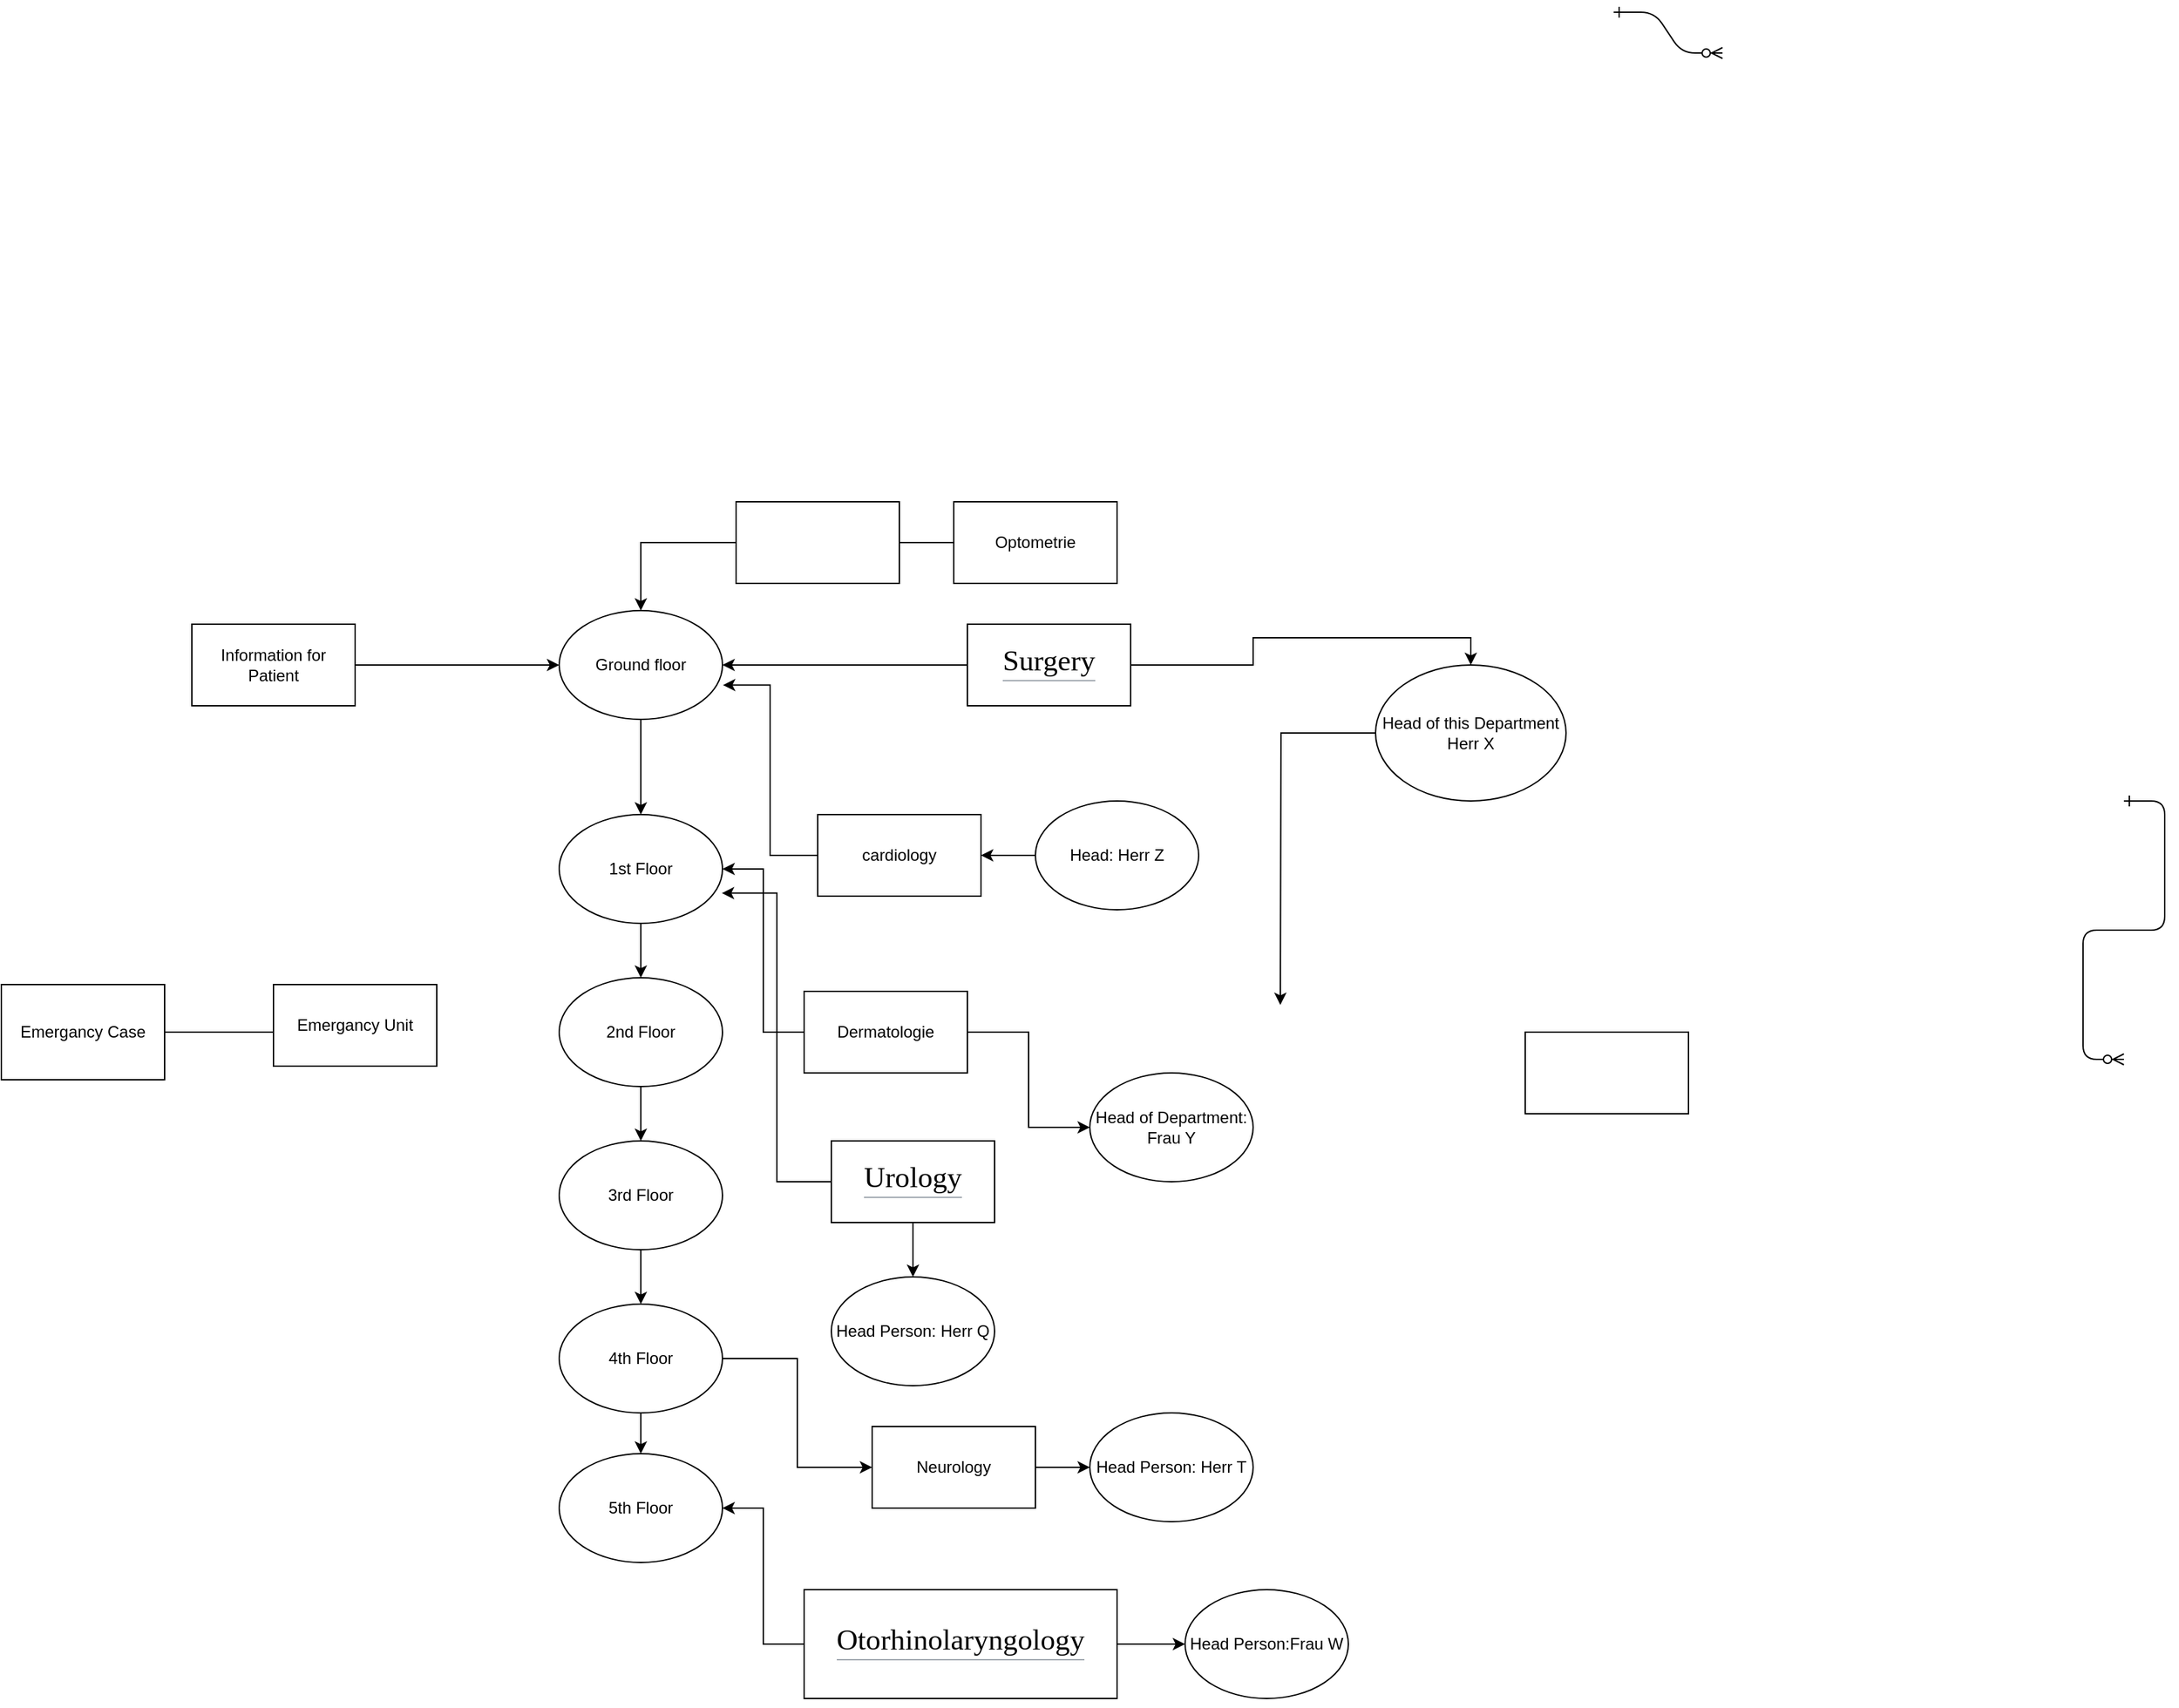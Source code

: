 <mxfile version="14.5.1" type="device"><diagram id="R2lEEEUBdFMjLlhIrx00" name="Page-1"><mxGraphModel dx="2052" dy="1695" grid="1" gridSize="10" guides="1" tooltips="1" connect="1" arrows="1" fold="1" page="1" pageScale="1" pageWidth="850" pageHeight="1100" math="0" shadow="0" extFonts="Permanent Marker^https://fonts.googleapis.com/css?family=Permanent+Marker"><root><mxCell id="0"/><mxCell id="1" parent="0"/><mxCell id="C-vyLk0tnHw3VtMMgP7b-1" value="" style="edgeStyle=entityRelationEdgeStyle;endArrow=ERzeroToMany;startArrow=ERone;endFill=1;startFill=0;" parent="1" edge="1"><mxGeometry width="100" height="100" relative="1" as="geometry"><mxPoint x="405" y="-380" as="sourcePoint"/><mxPoint x="485" y="-350" as="targetPoint"/></mxGeometry></mxCell><mxCell id="C-vyLk0tnHw3VtMMgP7b-12" value="" style="edgeStyle=entityRelationEdgeStyle;endArrow=ERzeroToMany;startArrow=ERone;endFill=1;startFill=0;" parent="1" edge="1"><mxGeometry width="100" height="100" relative="1" as="geometry"><mxPoint x="780" y="200" as="sourcePoint"/><mxPoint x="780" y="390" as="targetPoint"/></mxGeometry></mxCell><mxCell id="jUTUyWdpoJ4dByFYasT1-13" style="edgeStyle=orthogonalEdgeStyle;rounded=0;orthogonalLoop=1;jettySize=auto;html=1;entryX=0;entryY=0.5;entryDx=0;entryDy=0;" edge="1" parent="1" source="jUTUyWdpoJ4dByFYasT1-3" target="jUTUyWdpoJ4dByFYasT1-12"><mxGeometry relative="1" as="geometry"/></mxCell><mxCell id="jUTUyWdpoJ4dByFYasT1-42" style="edgeStyle=orthogonalEdgeStyle;rounded=0;orthogonalLoop=1;jettySize=auto;html=1;exitX=0;exitY=0.5;exitDx=0;exitDy=0;entryX=1;entryY=0.5;entryDx=0;entryDy=0;" edge="1" parent="1" source="jUTUyWdpoJ4dByFYasT1-3" target="jUTUyWdpoJ4dByFYasT1-27"><mxGeometry relative="1" as="geometry"/></mxCell><mxCell id="jUTUyWdpoJ4dByFYasT1-3" value="Dermatologie" style="rounded=0;whiteSpace=wrap;html=1;" vertex="1" parent="1"><mxGeometry x="-190" y="340" width="120" height="60" as="geometry"/></mxCell><mxCell id="jUTUyWdpoJ4dByFYasT1-18" style="edgeStyle=orthogonalEdgeStyle;rounded=0;orthogonalLoop=1;jettySize=auto;html=1;entryX=0.5;entryY=0;entryDx=0;entryDy=0;" edge="1" parent="1" source="jUTUyWdpoJ4dByFYasT1-4" target="jUTUyWdpoJ4dByFYasT1-16"><mxGeometry relative="1" as="geometry"/></mxCell><mxCell id="jUTUyWdpoJ4dByFYasT1-4" value="Optometrie" style="rounded=0;whiteSpace=wrap;html=1;" vertex="1" parent="1"><mxGeometry x="-80" y="-20" width="120" height="60" as="geometry"/></mxCell><mxCell id="jUTUyWdpoJ4dByFYasT1-54" style="edgeStyle=orthogonalEdgeStyle;rounded=0;orthogonalLoop=1;jettySize=auto;html=1;exitX=1;exitY=0.5;exitDx=0;exitDy=0;entryX=0;entryY=0.5;entryDx=0;entryDy=0;" edge="1" parent="1" source="jUTUyWdpoJ4dByFYasT1-5" target="jUTUyWdpoJ4dByFYasT1-52"><mxGeometry relative="1" as="geometry"/></mxCell><mxCell id="jUTUyWdpoJ4dByFYasT1-5" value="Neurology" style="rounded=0;whiteSpace=wrap;html=1;" vertex="1" parent="1"><mxGeometry x="-140" y="660" width="120" height="60" as="geometry"/></mxCell><mxCell id="jUTUyWdpoJ4dByFYasT1-47" style="edgeStyle=orthogonalEdgeStyle;rounded=0;orthogonalLoop=1;jettySize=auto;html=1;entryX=1;entryY=0.5;entryDx=0;entryDy=0;" edge="1" parent="1" source="jUTUyWdpoJ4dByFYasT1-7" target="jUTUyWdpoJ4dByFYasT1-37"><mxGeometry relative="1" as="geometry"/></mxCell><mxCell id="jUTUyWdpoJ4dByFYasT1-49" style="edgeStyle=orthogonalEdgeStyle;rounded=0;orthogonalLoop=1;jettySize=auto;html=1;exitX=1;exitY=0.5;exitDx=0;exitDy=0;" edge="1" parent="1" source="jUTUyWdpoJ4dByFYasT1-7" target="jUTUyWdpoJ4dByFYasT1-48"><mxGeometry relative="1" as="geometry"/></mxCell><mxCell id="jUTUyWdpoJ4dByFYasT1-7" value="&#10;&#10;&lt;h1 id=&quot;firstHeading&quot; class=&quot;firstHeading&quot; style=&quot;color: rgb(0, 0, 0); margin: 0px 0px 0.25em; padding: 0px; overflow: visible; border-bottom: 1px solid rgb(162, 169, 177); font-size: 1.8em; font-weight: normal; font-family: &amp;quot;linux libertine&amp;quot;, georgia, times, serif; line-height: 1.3; font-style: normal; letter-spacing: normal; text-indent: 0px; text-transform: none; word-spacing: 0px;&quot;&gt;Otorhinolaryngology&lt;/h1&gt;&#10;&#10;" style="rounded=0;whiteSpace=wrap;html=1;" vertex="1" parent="1"><mxGeometry x="-190" y="780" width="230" height="80" as="geometry"/></mxCell><mxCell id="jUTUyWdpoJ4dByFYasT1-11" style="edgeStyle=orthogonalEdgeStyle;rounded=0;orthogonalLoop=1;jettySize=auto;html=1;entryX=0.5;entryY=0;entryDx=0;entryDy=0;" edge="1" parent="1" source="jUTUyWdpoJ4dByFYasT1-8" target="jUTUyWdpoJ4dByFYasT1-10"><mxGeometry relative="1" as="geometry"/></mxCell><mxCell id="jUTUyWdpoJ4dByFYasT1-17" style="edgeStyle=orthogonalEdgeStyle;rounded=0;orthogonalLoop=1;jettySize=auto;html=1;exitX=0;exitY=0.5;exitDx=0;exitDy=0;entryX=1;entryY=0.5;entryDx=0;entryDy=0;" edge="1" parent="1" source="jUTUyWdpoJ4dByFYasT1-8" target="jUTUyWdpoJ4dByFYasT1-16"><mxGeometry relative="1" as="geometry"/></mxCell><mxCell id="jUTUyWdpoJ4dByFYasT1-8" value="&#10;&#10;&lt;h1 id=&quot;firstHeading&quot; class=&quot;firstHeading&quot; style=&quot;color: rgb(0, 0, 0); margin: 0px 0px 0.25em; padding: 0px; overflow: visible; border-bottom: 1px solid rgb(162, 169, 177); font-size: 1.8em; font-weight: normal; font-family: &amp;quot;linux libertine&amp;quot;, georgia, times, serif; line-height: 1.3; font-style: normal; letter-spacing: normal; text-indent: 0px; text-transform: none; word-spacing: 0px;&quot;&gt;Surgery&lt;/h1&gt;&#10;&#10;" style="rounded=0;whiteSpace=wrap;html=1;" vertex="1" parent="1"><mxGeometry x="-70" y="70" width="120" height="60" as="geometry"/></mxCell><mxCell id="jUTUyWdpoJ4dByFYasT1-43" style="edgeStyle=orthogonalEdgeStyle;rounded=0;orthogonalLoop=1;jettySize=auto;html=1;entryX=0.996;entryY=0.722;entryDx=0;entryDy=0;entryPerimeter=0;" edge="1" parent="1" source="jUTUyWdpoJ4dByFYasT1-9" target="jUTUyWdpoJ4dByFYasT1-27"><mxGeometry relative="1" as="geometry"/></mxCell><mxCell id="jUTUyWdpoJ4dByFYasT1-46" style="edgeStyle=orthogonalEdgeStyle;rounded=0;orthogonalLoop=1;jettySize=auto;html=1;exitX=0.5;exitY=1;exitDx=0;exitDy=0;entryX=0.5;entryY=0;entryDx=0;entryDy=0;" edge="1" parent="1" source="jUTUyWdpoJ4dByFYasT1-9" target="jUTUyWdpoJ4dByFYasT1-44"><mxGeometry relative="1" as="geometry"/></mxCell><mxCell id="jUTUyWdpoJ4dByFYasT1-9" value="&#10;&#10;&lt;h1 id=&quot;firstHeading&quot; class=&quot;firstHeading&quot; style=&quot;color: rgb(0, 0, 0); margin: 0px 0px 0.25em; padding: 0px; overflow: visible; border-bottom: 1px solid rgb(162, 169, 177); font-size: 1.8em; font-weight: normal; font-family: &amp;quot;linux libertine&amp;quot;, georgia, times, serif; line-height: 1.3; font-style: normal; letter-spacing: normal; text-indent: 0px; text-transform: none; word-spacing: 0px;&quot;&gt;Urology&lt;/h1&gt;&#10;&#10;" style="rounded=0;whiteSpace=wrap;html=1;" vertex="1" parent="1"><mxGeometry x="-170" y="450" width="120" height="60" as="geometry"/></mxCell><mxCell id="jUTUyWdpoJ4dByFYasT1-14" style="edgeStyle=orthogonalEdgeStyle;rounded=0;orthogonalLoop=1;jettySize=auto;html=1;" edge="1" parent="1" source="jUTUyWdpoJ4dByFYasT1-10"><mxGeometry relative="1" as="geometry"><mxPoint x="160" y="350" as="targetPoint"/></mxGeometry></mxCell><mxCell id="jUTUyWdpoJ4dByFYasT1-10" value="Head of this Department Herr X" style="ellipse;whiteSpace=wrap;html=1;" vertex="1" parent="1"><mxGeometry x="230" y="100" width="140" height="100" as="geometry"/></mxCell><mxCell id="jUTUyWdpoJ4dByFYasT1-12" value="Head of Department: Frau Y" style="ellipse;whiteSpace=wrap;html=1;" vertex="1" parent="1"><mxGeometry x="20" y="400" width="120" height="80" as="geometry"/></mxCell><mxCell id="jUTUyWdpoJ4dByFYasT1-28" style="edgeStyle=orthogonalEdgeStyle;rounded=0;orthogonalLoop=1;jettySize=auto;html=1;exitX=0.5;exitY=1;exitDx=0;exitDy=0;entryX=0.5;entryY=0;entryDx=0;entryDy=0;" edge="1" parent="1" source="jUTUyWdpoJ4dByFYasT1-16" target="jUTUyWdpoJ4dByFYasT1-27"><mxGeometry relative="1" as="geometry"><mxPoint x="-309.647" y="170" as="targetPoint"/></mxGeometry></mxCell><mxCell id="jUTUyWdpoJ4dByFYasT1-16" value="Ground floor" style="ellipse;whiteSpace=wrap;html=1;" vertex="1" parent="1"><mxGeometry x="-370" y="60" width="120" height="80" as="geometry"/></mxCell><mxCell id="jUTUyWdpoJ4dByFYasT1-39" style="edgeStyle=orthogonalEdgeStyle;rounded=0;orthogonalLoop=1;jettySize=auto;html=1;entryX=1.003;entryY=0.685;entryDx=0;entryDy=0;entryPerimeter=0;" edge="1" parent="1" source="jUTUyWdpoJ4dByFYasT1-21" target="jUTUyWdpoJ4dByFYasT1-16"><mxGeometry relative="1" as="geometry"><mxPoint x="-230" y="130" as="targetPoint"/></mxGeometry></mxCell><mxCell id="jUTUyWdpoJ4dByFYasT1-21" value="cardiology" style="rounded=0;whiteSpace=wrap;html=1;" vertex="1" parent="1"><mxGeometry x="-180" y="210" width="120" height="60" as="geometry"/></mxCell><mxCell id="jUTUyWdpoJ4dByFYasT1-24" style="edgeStyle=orthogonalEdgeStyle;rounded=0;orthogonalLoop=1;jettySize=auto;html=1;entryX=1;entryY=0.5;entryDx=0;entryDy=0;" edge="1" parent="1" source="jUTUyWdpoJ4dByFYasT1-23" target="jUTUyWdpoJ4dByFYasT1-21"><mxGeometry relative="1" as="geometry"/></mxCell><mxCell id="jUTUyWdpoJ4dByFYasT1-23" value="Head: Herr Z" style="ellipse;whiteSpace=wrap;html=1;" vertex="1" parent="1"><mxGeometry x="-20" y="200" width="120" height="80" as="geometry"/></mxCell><mxCell id="jUTUyWdpoJ4dByFYasT1-41" style="edgeStyle=orthogonalEdgeStyle;rounded=0;orthogonalLoop=1;jettySize=auto;html=1;entryX=0;entryY=0.5;entryDx=0;entryDy=0;" edge="1" parent="1" source="jUTUyWdpoJ4dByFYasT1-25" target="jUTUyWdpoJ4dByFYasT1-16"><mxGeometry relative="1" as="geometry"/></mxCell><mxCell id="jUTUyWdpoJ4dByFYasT1-25" value="Information for Patient" style="rounded=0;whiteSpace=wrap;html=1;" vertex="1" parent="1"><mxGeometry x="-640" y="70" width="120" height="60" as="geometry"/></mxCell><mxCell id="jUTUyWdpoJ4dByFYasT1-32" style="edgeStyle=orthogonalEdgeStyle;rounded=0;orthogonalLoop=1;jettySize=auto;html=1;exitX=0.5;exitY=1;exitDx=0;exitDy=0;entryX=0.5;entryY=0;entryDx=0;entryDy=0;" edge="1" parent="1" source="jUTUyWdpoJ4dByFYasT1-27" target="jUTUyWdpoJ4dByFYasT1-30"><mxGeometry relative="1" as="geometry"/></mxCell><mxCell id="jUTUyWdpoJ4dByFYasT1-27" value="1st Floor" style="ellipse;whiteSpace=wrap;html=1;" vertex="1" parent="1"><mxGeometry x="-370" y="210" width="120" height="80" as="geometry"/></mxCell><mxCell id="jUTUyWdpoJ4dByFYasT1-34" value="" style="edgeStyle=orthogonalEdgeStyle;rounded=0;orthogonalLoop=1;jettySize=auto;html=1;" edge="1" parent="1" source="jUTUyWdpoJ4dByFYasT1-30" target="jUTUyWdpoJ4dByFYasT1-33"><mxGeometry relative="1" as="geometry"/></mxCell><mxCell id="jUTUyWdpoJ4dByFYasT1-30" value="2nd Floor" style="ellipse;whiteSpace=wrap;html=1;" vertex="1" parent="1"><mxGeometry x="-370" y="330" width="120" height="80" as="geometry"/></mxCell><mxCell id="jUTUyWdpoJ4dByFYasT1-36" value="" style="edgeStyle=orthogonalEdgeStyle;rounded=0;orthogonalLoop=1;jettySize=auto;html=1;" edge="1" parent="1" source="jUTUyWdpoJ4dByFYasT1-33" target="jUTUyWdpoJ4dByFYasT1-35"><mxGeometry relative="1" as="geometry"/></mxCell><mxCell id="jUTUyWdpoJ4dByFYasT1-33" value="3rd Floor" style="ellipse;whiteSpace=wrap;html=1;" vertex="1" parent="1"><mxGeometry x="-370" y="450" width="120" height="80" as="geometry"/></mxCell><mxCell id="jUTUyWdpoJ4dByFYasT1-38" style="edgeStyle=orthogonalEdgeStyle;rounded=0;orthogonalLoop=1;jettySize=auto;html=1;entryX=0.5;entryY=0;entryDx=0;entryDy=0;" edge="1" parent="1" source="jUTUyWdpoJ4dByFYasT1-35" target="jUTUyWdpoJ4dByFYasT1-37"><mxGeometry relative="1" as="geometry"/></mxCell><mxCell id="jUTUyWdpoJ4dByFYasT1-50" style="edgeStyle=orthogonalEdgeStyle;rounded=0;orthogonalLoop=1;jettySize=auto;html=1;exitX=1;exitY=0.5;exitDx=0;exitDy=0;entryX=0;entryY=0.5;entryDx=0;entryDy=0;" edge="1" parent="1" source="jUTUyWdpoJ4dByFYasT1-35" target="jUTUyWdpoJ4dByFYasT1-5"><mxGeometry relative="1" as="geometry"/></mxCell><mxCell id="jUTUyWdpoJ4dByFYasT1-35" value="4th Floor&lt;br&gt;" style="ellipse;whiteSpace=wrap;html=1;" vertex="1" parent="1"><mxGeometry x="-370" y="570" width="120" height="80" as="geometry"/></mxCell><mxCell id="jUTUyWdpoJ4dByFYasT1-37" value="5th Floor" style="ellipse;whiteSpace=wrap;html=1;" vertex="1" parent="1"><mxGeometry x="-370" y="680" width="120" height="80" as="geometry"/></mxCell><mxCell id="jUTUyWdpoJ4dByFYasT1-44" value="Head Person: Herr Q" style="ellipse;whiteSpace=wrap;html=1;" vertex="1" parent="1"><mxGeometry x="-170" y="550" width="120" height="80" as="geometry"/></mxCell><mxCell id="jUTUyWdpoJ4dByFYasT1-48" value="Head Person:Frau W" style="ellipse;whiteSpace=wrap;html=1;" vertex="1" parent="1"><mxGeometry x="90" y="780" width="120" height="80" as="geometry"/></mxCell><mxCell id="jUTUyWdpoJ4dByFYasT1-52" value="Head Person: Herr T" style="ellipse;whiteSpace=wrap;html=1;" vertex="1" parent="1"><mxGeometry x="20" y="650" width="120" height="80" as="geometry"/></mxCell><mxCell id="jUTUyWdpoJ4dByFYasT1-58" style="edgeStyle=orthogonalEdgeStyle;rounded=0;orthogonalLoop=1;jettySize=auto;html=1;entryX=0.083;entryY=0.583;entryDx=0;entryDy=0;entryPerimeter=0;" edge="1" parent="1" source="jUTUyWdpoJ4dByFYasT1-55" target="jUTUyWdpoJ4dByFYasT1-57"><mxGeometry relative="1" as="geometry"/></mxCell><mxCell id="jUTUyWdpoJ4dByFYasT1-55" value="Emergancy Case" style="rounded=0;whiteSpace=wrap;html=1;" vertex="1" parent="1"><mxGeometry x="-780" y="335" width="120" height="70" as="geometry"/></mxCell><mxCell id="jUTUyWdpoJ4dByFYasT1-56" value="" style="rounded=0;whiteSpace=wrap;html=1;" vertex="1" parent="1"><mxGeometry x="340" y="370" width="120" height="60" as="geometry"/></mxCell><mxCell id="jUTUyWdpoJ4dByFYasT1-57" value="Emergancy Unit" style="rounded=0;whiteSpace=wrap;html=1;" vertex="1" parent="1"><mxGeometry x="-580" y="335" width="120" height="60" as="geometry"/></mxCell><mxCell id="jUTUyWdpoJ4dByFYasT1-59" value="" style="rounded=0;whiteSpace=wrap;html=1;" vertex="1" parent="1"><mxGeometry x="-240" y="-20" width="120" height="60" as="geometry"/></mxCell></root></mxGraphModel></diagram></mxfile>